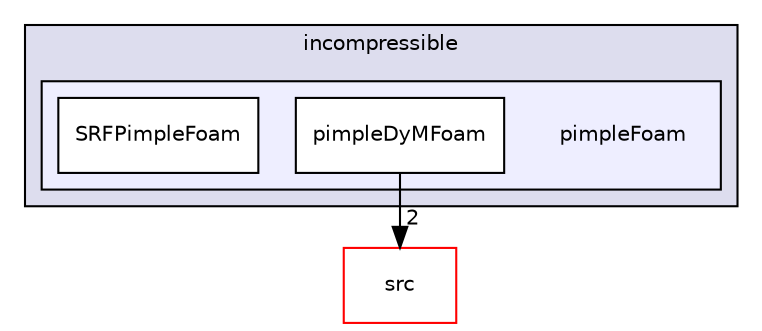 digraph "applications/solvers/incompressible/pimpleFoam" {
  bgcolor=transparent;
  compound=true
  node [ fontsize="10", fontname="Helvetica"];
  edge [ labelfontsize="10", labelfontname="Helvetica"];
  subgraph clusterdir_2a80a7eee79ab677323c49fed47bf4a4 {
    graph [ bgcolor="#ddddee", pencolor="black", label="incompressible" fontname="Helvetica", fontsize="10", URL="dir_2a80a7eee79ab677323c49fed47bf4a4.html"]
  subgraph clusterdir_98e028252b14d2134a5971db69393518 {
    graph [ bgcolor="#eeeeff", pencolor="black", label="" URL="dir_98e028252b14d2134a5971db69393518.html"];
    dir_98e028252b14d2134a5971db69393518 [shape=plaintext label="pimpleFoam"];
    dir_e35eda30fbdd4807f4351c29cd6f6497 [shape=box label="pimpleDyMFoam" color="black" fillcolor="white" style="filled" URL="dir_e35eda30fbdd4807f4351c29cd6f6497.html"];
    dir_0aa4825cd2d66c291e837ecfd80262a3 [shape=box label="SRFPimpleFoam" color="black" fillcolor="white" style="filled" URL="dir_0aa4825cd2d66c291e837ecfd80262a3.html"];
  }
  }
  dir_68267d1309a1af8e8297ef4c3efbcdba [shape=box label="src" color="red" URL="dir_68267d1309a1af8e8297ef4c3efbcdba.html"];
  dir_e35eda30fbdd4807f4351c29cd6f6497->dir_68267d1309a1af8e8297ef4c3efbcdba [headlabel="2", labeldistance=1.5 headhref="dir_000014_000736.html"];
}
